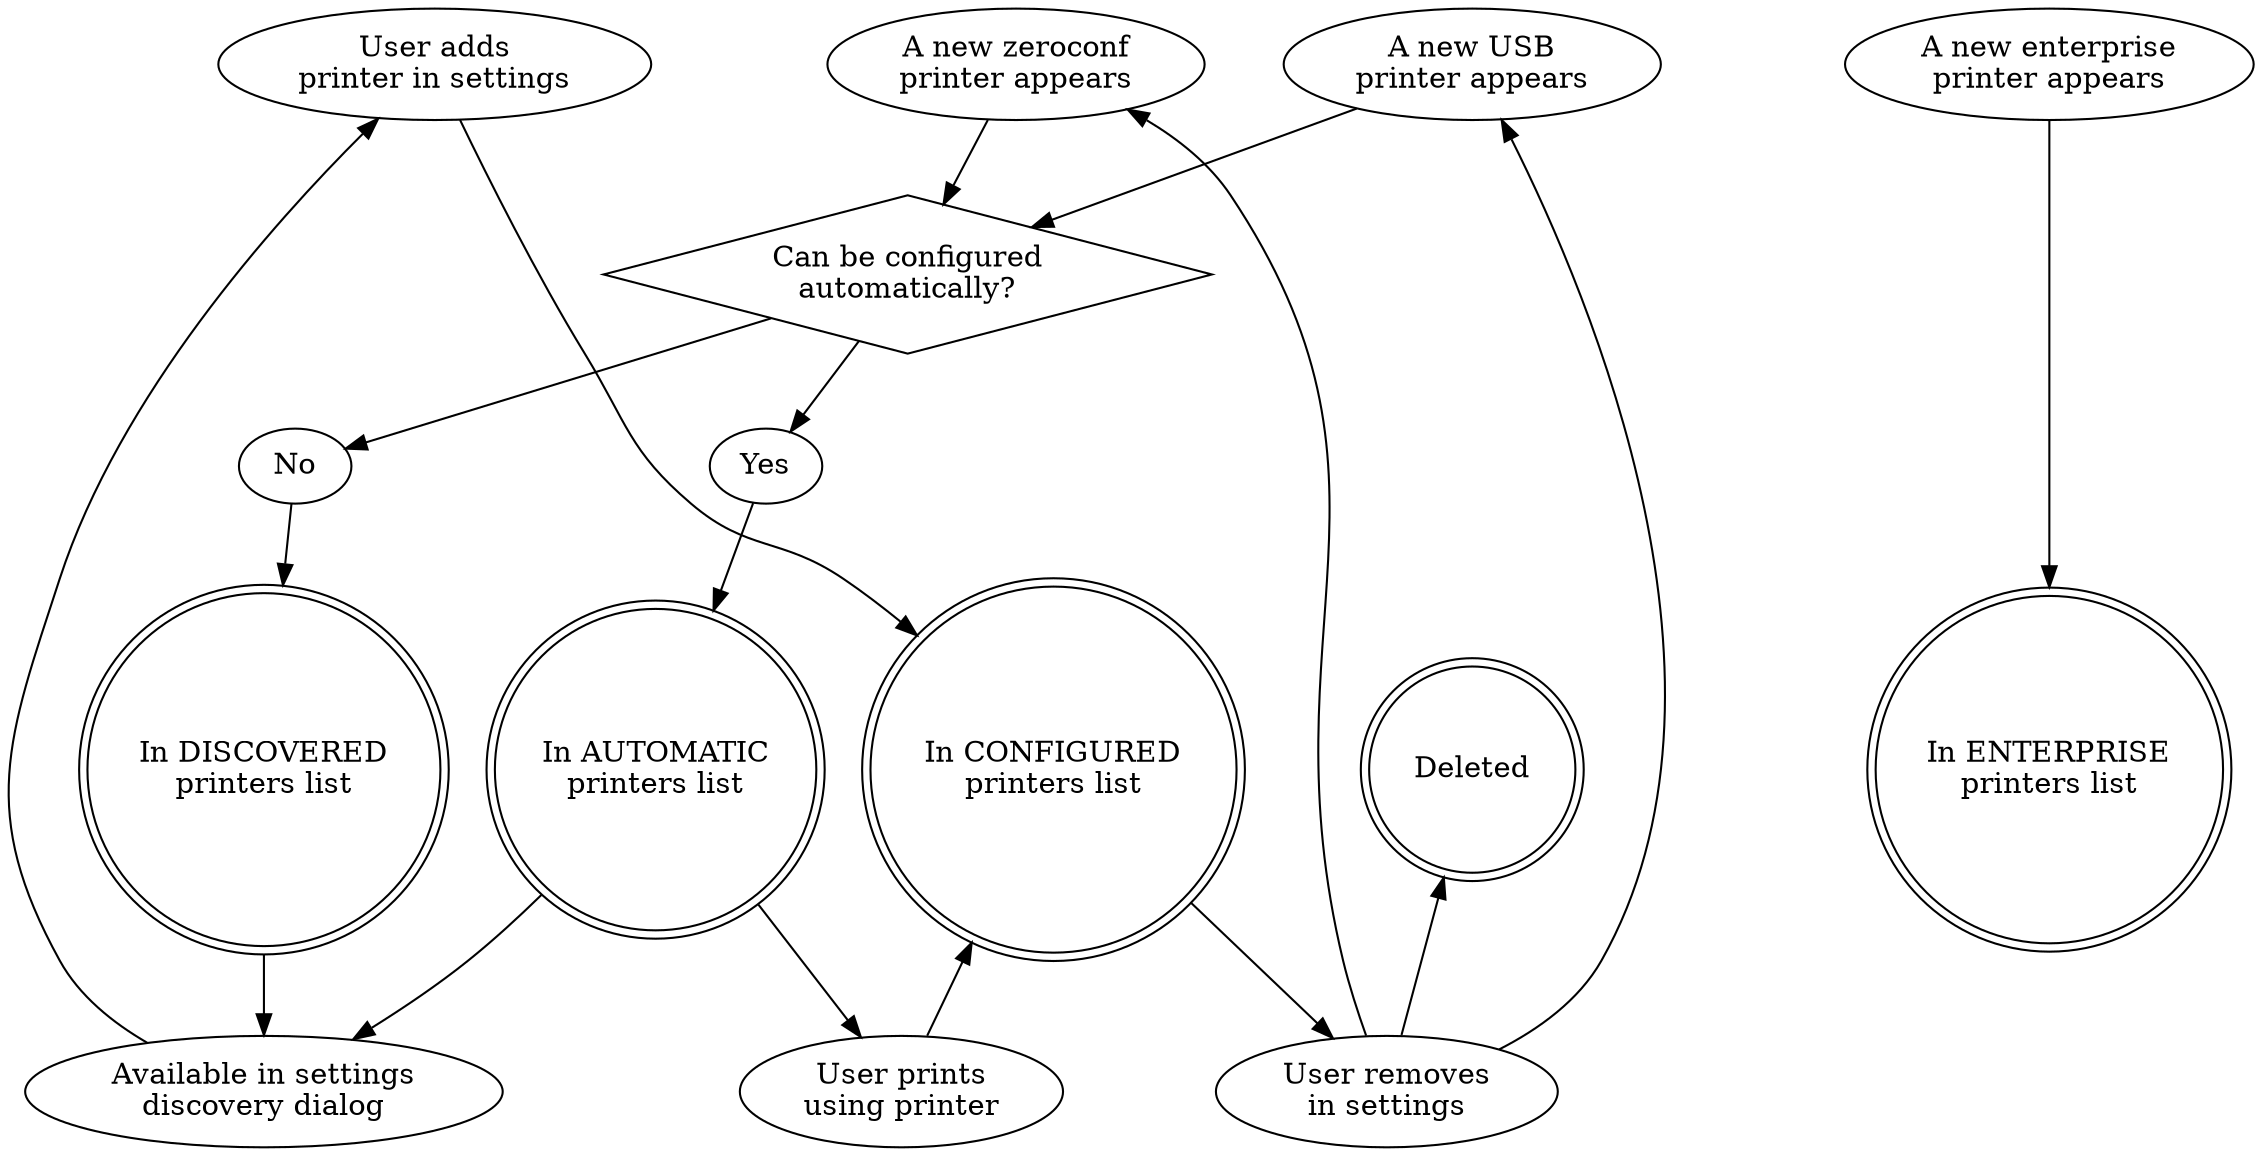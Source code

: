 // This is the source file for printer_flow_chart.svg.
//
// If you make changes, update the .png with this command:
//
// dot -Tpng printer_flow_chart.dot > printer_flow_chart.png

strict digraph printer_flow {
	 // Source nodes
	 newrank=true;
	 {
	  rank=same;
	  NEW_USB_PRINTER [label="A new USB\nprinter appears"];
	  NEW_ZEROCONF_PRINTER [label="A new zeroconf\nprinter appears"];
	  NEW_USER_PRINTER [label="User adds\nprinter in settings"];
	  NEW_ENTERPRISE_PRINTER [label="A new enterprise\nprinter appears"];
  }	 
						 
	// Ending nodes
	{
		rank=same;
		node [shape=doublecircle; margin=0];
		CONFIGURED_PRINTERS  [label="In CONFIGURED\nprinters list"];		
		ENTERPRISE_PRINTERS [label="In ENTERPRISE\nprinters list"];
		AUTOMATIC_PRINTERS [label="In AUTOMATIC\nprinters list"];
		DISCOVERED_PRINTERS [label="In DISCOVERED\nprinters list"];
		DELETED [label="Deleted"; margin=.1];
	}

	AVAILABLE_AS_DISCOVERED [label="Available in settings\ndiscovery dialog";
                          	rank=2];

	CAN_AUTOCONFIGURE [label="Can be configured\nautomatically?";
	                   shape=diamond];
	CAN_AUTOCONFIGURE_YES [label="Yes"];
	CAN_AUTOCONFIGURE_NO [label="No"];

	USER_PRINTS [label="User prints\nusing printer"];
	USER_REMOVES_IN_SETTINGS [label="User removes\nin settings"];
	
	NEW_USB_PRINTER -> CAN_AUTOCONFIGURE;
	NEW_ZEROCONF_PRINTER -> CAN_AUTOCONFIGURE;
	NEW_ENTERPRISE_PRINTER -> ENTERPRISE_PRINTERS;

	CAN_AUTOCONFIGURE -> CAN_AUTOCONFIGURE_YES;
	CAN_AUTOCONFIGURE -> CAN_AUTOCONFIGURE_NO;

	CAN_AUTOCONFIGURE_YES -> AUTOMATIC_PRINTERS;
	CAN_AUTOCONFIGURE_NO -> DISCOVERED_PRINTERS;

	AUTOMATIC_PRINTERS -> USER_PRINTS;
	AUTOMATIC_PRINTERS -> AVAILABLE_AS_DISCOVERED;
	DISCOVERED_PRINTERS -> AVAILABLE_AS_DISCOVERED;

	AVAILABLE_AS_DISCOVERED -> NEW_USER_PRINTER;

	USER_PRINTS -> CONFIGURED_PRINTERS;
	NEW_USER_PRINTER -> CONFIGURED_PRINTERS;
	CONFIGURED_PRINTERS -> USER_REMOVES_IN_SETTINGS;
	USER_REMOVES_IN_SETTINGS -> NEW_ZEROCONF_PRINTER;
	USER_REMOVES_IN_SETTINGS -> NEW_USB_PRINTER;
	USER_REMOVES_IN_SETTINGS -> DELETED;
}
	
	 
